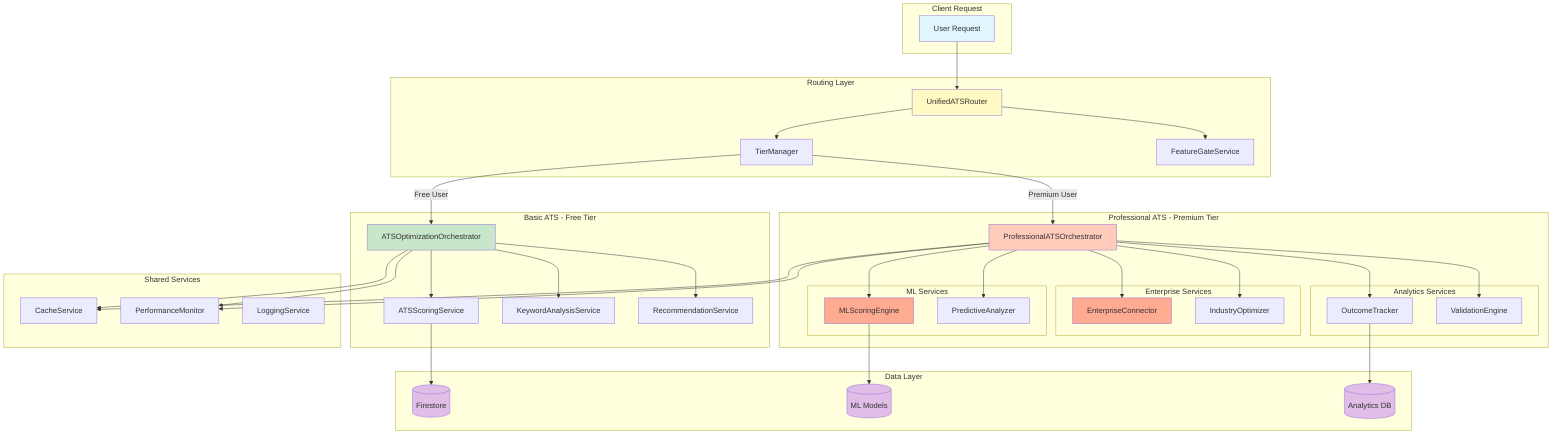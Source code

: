 graph TB
    subgraph "Client Request"
        User[User Request]
    end

    subgraph "Routing Layer"
        Router[UnifiedATSRouter]
        TierMgr[TierManager]
        FeatureGate[FeatureGateService]
    end

    subgraph "Basic ATS - Free Tier"
        BasicOrch[ATSOptimizationOrchestrator]
        BasicScore[ATSScoringService]
        BasicKeyword[KeywordAnalysisService]
        BasicRec[RecommendationService]
    end

    subgraph "Professional ATS - Premium Tier"
        ProOrch[ProfessionalATSOrchestrator]
        
        subgraph "ML Services"
            MLEngine[MLScoringEngine]
            Predictor[PredictiveAnalyzer]
        end
        
        subgraph "Enterprise Services"
            Enterprise[EnterpriseConnector]
            Industry[IndustryOptimizer]
        end
        
        subgraph "Analytics Services"
            Outcome[OutcomeTracker]
            Validation[ValidationEngine]
        end
    end

    subgraph "Shared Services"
        Cache[CacheService]
        Monitor[PerformanceMonitor]
        Logger[LoggingService]
    end

    subgraph "Data Layer"
        Firestore[(Firestore)]
        MLModels[(ML Models)]
        Analytics[(Analytics DB)]
    end

    User --> Router
    Router --> TierMgr
    Router --> FeatureGate
    
    TierMgr -->|Free User| BasicOrch
    TierMgr -->|Premium User| ProOrch
    
    BasicOrch --> BasicScore
    BasicOrch --> BasicKeyword
    BasicOrch --> BasicRec
    
    ProOrch --> MLEngine
    ProOrch --> Predictor
    ProOrch --> Enterprise
    ProOrch --> Industry
    ProOrch --> Outcome
    ProOrch --> Validation
    
    BasicOrch --> Cache
    ProOrch --> Cache
    
    BasicOrch --> Monitor
    ProOrch --> Monitor
    
    BasicScore --> Firestore
    MLEngine --> MLModels
    Outcome --> Analytics
    
    style User fill:#e1f5fe
    style Router fill:#fff9c4
    style BasicOrch fill:#c8e6c9
    style ProOrch fill:#ffccbc
    style MLEngine fill:#ffab91
    style Enterprise fill:#ffab91
    style Firestore fill:#e1bee7
    style MLModels fill:#e1bee7
    style Analytics fill:#e1bee7